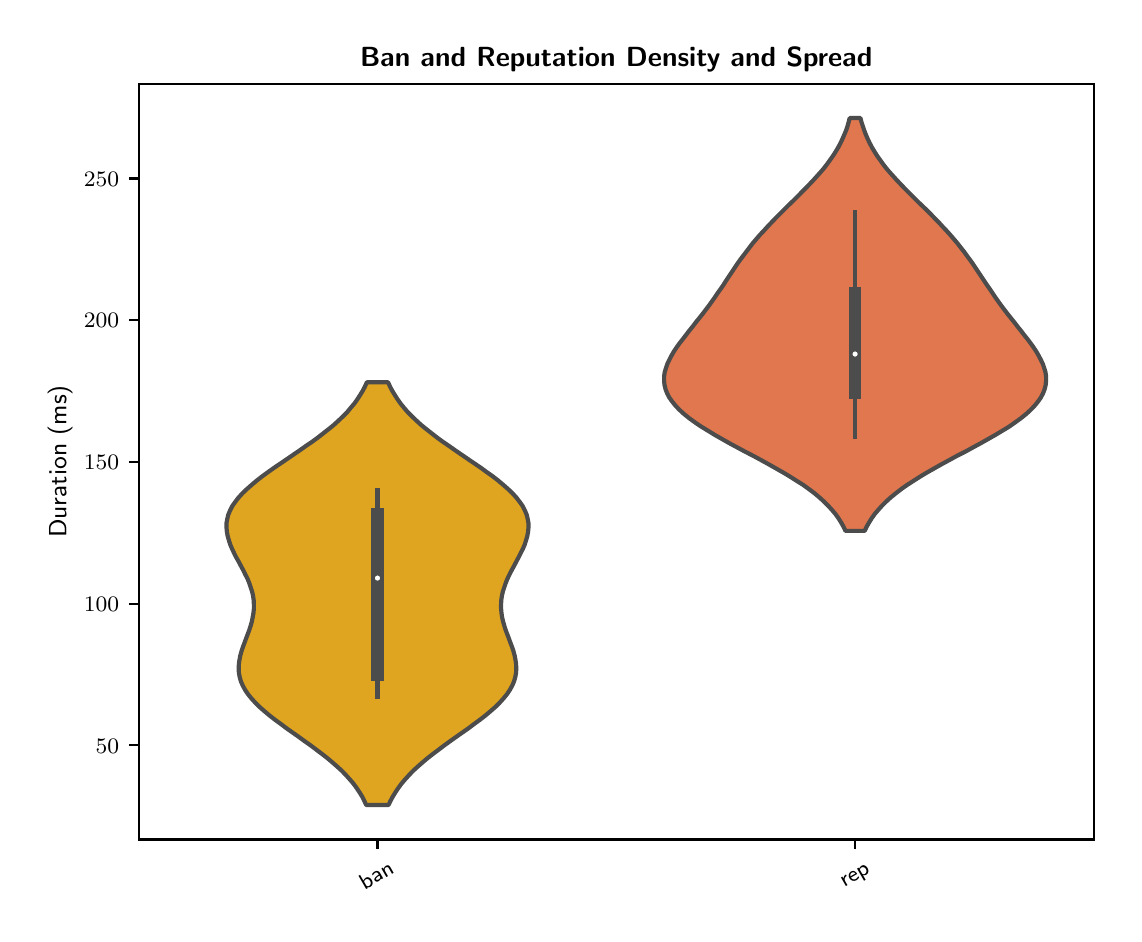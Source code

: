\begingroup%
\makeatletter%
\begin{pgfpicture}%
\pgfpathrectangle{\pgfpointorigin}{\pgfqpoint{5.431in}{4.431in}}%
\pgfusepath{use as bounding box, clip}%
\begin{pgfscope}%
\pgfsetbuttcap%
\pgfsetmiterjoin%
\definecolor{currentfill}{rgb}{1.0,1.0,1.0}%
\pgfsetfillcolor{currentfill}%
\pgfsetlinewidth{0.0pt}%
\definecolor{currentstroke}{rgb}{1.0,1.0,1.0}%
\pgfsetstrokecolor{currentstroke}%
\pgfsetdash{}{0pt}%
\pgfpathmoveto{\pgfqpoint{0.0in}{0.0in}}%
\pgfpathlineto{\pgfqpoint{5.431in}{0.0in}}%
\pgfpathlineto{\pgfqpoint{5.431in}{4.431in}}%
\pgfpathlineto{\pgfqpoint{0.0in}{4.431in}}%
\pgfpathlineto{\pgfqpoint{0.0in}{0.0in}}%
\pgfpathclose%
\pgfusepath{fill}%
\end{pgfscope}%
\begin{pgfscope}%
\pgfsetbuttcap%
\pgfsetmiterjoin%
\definecolor{currentfill}{rgb}{1.0,1.0,1.0}%
\pgfsetfillcolor{currentfill}%
\pgfsetlinewidth{0.0pt}%
\definecolor{currentstroke}{rgb}{0.0,0.0,0.0}%
\pgfsetstrokecolor{currentstroke}%
\pgfsetstrokeopacity{0.0}%
\pgfsetdash{}{0pt}%
\pgfpathmoveto{\pgfqpoint{0.555in}{0.372in}}%
\pgfpathlineto{\pgfqpoint{5.331in}{0.372in}}%
\pgfpathlineto{\pgfqpoint{5.331in}{4.151in}}%
\pgfpathlineto{\pgfqpoint{0.555in}{4.151in}}%
\pgfpathlineto{\pgfqpoint{0.555in}{0.372in}}%
\pgfpathclose%
\pgfusepath{fill}%
\end{pgfscope}%
\begin{pgfscope}%
\pgfpathrectangle{\pgfqpoint{0.555in}{0.372in}}{\pgfqpoint{4.776in}{3.779in}}%
\pgfusepath{clip}%
\pgfsetbuttcap%
\pgfsetroundjoin%
\definecolor{currentfill}{rgb}{0.875,0.643,0.125}%
\pgfsetfillcolor{currentfill}%
\pgfsetlinewidth{1.506pt}%
\definecolor{currentstroke}{rgb}{0.298,0.298,0.298}%
\pgfsetstrokecolor{currentstroke}%
\pgfsetdash{}{0pt}%
\pgfsys@defobject{currentmarker}{\pgfqpoint{0.994in}{0.544in}}{\pgfqpoint{2.504in}{2.658in}}{%
\pgfpathmoveto{\pgfqpoint{1.804in}{0.544in}}%
\pgfpathlineto{\pgfqpoint{1.693in}{0.544in}}%
\pgfpathlineto{\pgfqpoint{1.683in}{0.565in}}%
\pgfpathlineto{\pgfqpoint{1.672in}{0.587in}}%
\pgfpathlineto{\pgfqpoint{1.659in}{0.608in}}%
\pgfpathlineto{\pgfqpoint{1.645in}{0.629in}}%
\pgfpathlineto{\pgfqpoint{1.629in}{0.651in}}%
\pgfpathlineto{\pgfqpoint{1.611in}{0.672in}}%
\pgfpathlineto{\pgfqpoint{1.592in}{0.693in}}%
\pgfpathlineto{\pgfqpoint{1.571in}{0.715in}}%
\pgfpathlineto{\pgfqpoint{1.548in}{0.736in}}%
\pgfpathlineto{\pgfqpoint{1.524in}{0.757in}}%
\pgfpathlineto{\pgfqpoint{1.498in}{0.779in}}%
\pgfpathlineto{\pgfqpoint{1.471in}{0.8in}}%
\pgfpathlineto{\pgfqpoint{1.443in}{0.821in}}%
\pgfpathlineto{\pgfqpoint{1.414in}{0.843in}}%
\pgfpathlineto{\pgfqpoint{1.384in}{0.864in}}%
\pgfpathlineto{\pgfqpoint{1.354in}{0.886in}}%
\pgfpathlineto{\pgfqpoint{1.324in}{0.907in}}%
\pgfpathlineto{\pgfqpoint{1.294in}{0.928in}}%
\pgfpathlineto{\pgfqpoint{1.265in}{0.95in}}%
\pgfpathlineto{\pgfqpoint{1.236in}{0.971in}}%
\pgfpathlineto{\pgfqpoint{1.209in}{0.992in}}%
\pgfpathlineto{\pgfqpoint{1.183in}{1.014in}}%
\pgfpathlineto{\pgfqpoint{1.159in}{1.035in}}%
\pgfpathlineto{\pgfqpoint{1.138in}{1.056in}}%
\pgfpathlineto{\pgfqpoint{1.118in}{1.078in}}%
\pgfpathlineto{\pgfqpoint{1.101in}{1.099in}}%
\pgfpathlineto{\pgfqpoint{1.087in}{1.12in}}%
\pgfpathlineto{\pgfqpoint{1.075in}{1.142in}}%
\pgfpathlineto{\pgfqpoint{1.066in}{1.163in}}%
\pgfpathlineto{\pgfqpoint{1.06in}{1.184in}}%
\pgfpathlineto{\pgfqpoint{1.056in}{1.206in}}%
\pgfpathlineto{\pgfqpoint{1.055in}{1.227in}}%
\pgfpathlineto{\pgfqpoint{1.056in}{1.249in}}%
\pgfpathlineto{\pgfqpoint{1.059in}{1.27in}}%
\pgfpathlineto{\pgfqpoint{1.063in}{1.291in}}%
\pgfpathlineto{\pgfqpoint{1.069in}{1.313in}}%
\pgfpathlineto{\pgfqpoint{1.076in}{1.334in}}%
\pgfpathlineto{\pgfqpoint{1.084in}{1.355in}}%
\pgfpathlineto{\pgfqpoint{1.092in}{1.377in}}%
\pgfpathlineto{\pgfqpoint{1.1in}{1.398in}}%
\pgfpathlineto{\pgfqpoint{1.108in}{1.419in}}%
\pgfpathlineto{\pgfqpoint{1.115in}{1.441in}}%
\pgfpathlineto{\pgfqpoint{1.121in}{1.462in}}%
\pgfpathlineto{\pgfqpoint{1.125in}{1.483in}}%
\pgfpathlineto{\pgfqpoint{1.129in}{1.505in}}%
\pgfpathlineto{\pgfqpoint{1.131in}{1.526in}}%
\pgfpathlineto{\pgfqpoint{1.131in}{1.547in}}%
\pgfpathlineto{\pgfqpoint{1.13in}{1.569in}}%
\pgfpathlineto{\pgfqpoint{1.127in}{1.59in}}%
\pgfpathlineto{\pgfqpoint{1.122in}{1.612in}}%
\pgfpathlineto{\pgfqpoint{1.115in}{1.633in}}%
\pgfpathlineto{\pgfqpoint{1.108in}{1.654in}}%
\pgfpathlineto{\pgfqpoint{1.099in}{1.676in}}%
\pgfpathlineto{\pgfqpoint{1.088in}{1.697in}}%
\pgfpathlineto{\pgfqpoint{1.078in}{1.718in}}%
\pgfpathlineto{\pgfqpoint{1.066in}{1.74in}}%
\pgfpathlineto{\pgfqpoint{1.055in}{1.761in}}%
\pgfpathlineto{\pgfqpoint{1.043in}{1.782in}}%
\pgfpathlineto{\pgfqpoint{1.032in}{1.804in}}%
\pgfpathlineto{\pgfqpoint{1.022in}{1.825in}}%
\pgfpathlineto{\pgfqpoint{1.013in}{1.846in}}%
\pgfpathlineto{\pgfqpoint{1.006in}{1.868in}}%
\pgfpathlineto{\pgfqpoint{1.0in}{1.889in}}%
\pgfpathlineto{\pgfqpoint{0.996in}{1.91in}}%
\pgfpathlineto{\pgfqpoint{0.994in}{1.932in}}%
\pgfpathlineto{\pgfqpoint{0.994in}{1.953in}}%
\pgfpathlineto{\pgfqpoint{0.998in}{1.975in}}%
\pgfpathlineto{\pgfqpoint{1.003in}{1.996in}}%
\pgfpathlineto{\pgfqpoint{1.012in}{2.017in}}%
\pgfpathlineto{\pgfqpoint{1.023in}{2.039in}}%
\pgfpathlineto{\pgfqpoint{1.038in}{2.06in}}%
\pgfpathlineto{\pgfqpoint{1.054in}{2.081in}}%
\pgfpathlineto{\pgfqpoint{1.074in}{2.103in}}%
\pgfpathlineto{\pgfqpoint{1.096in}{2.124in}}%
\pgfpathlineto{\pgfqpoint{1.12in}{2.145in}}%
\pgfpathlineto{\pgfqpoint{1.146in}{2.167in}}%
\pgfpathlineto{\pgfqpoint{1.173in}{2.188in}}%
\pgfpathlineto{\pgfqpoint{1.202in}{2.209in}}%
\pgfpathlineto{\pgfqpoint{1.233in}{2.231in}}%
\pgfpathlineto{\pgfqpoint{1.264in}{2.252in}}%
\pgfpathlineto{\pgfqpoint{1.295in}{2.273in}}%
\pgfpathlineto{\pgfqpoint{1.327in}{2.295in}}%
\pgfpathlineto{\pgfqpoint{1.358in}{2.316in}}%
\pgfpathlineto{\pgfqpoint{1.389in}{2.338in}}%
\pgfpathlineto{\pgfqpoint{1.42in}{2.359in}}%
\pgfpathlineto{\pgfqpoint{1.449in}{2.38in}}%
\pgfpathlineto{\pgfqpoint{1.477in}{2.402in}}%
\pgfpathlineto{\pgfqpoint{1.504in}{2.423in}}%
\pgfpathlineto{\pgfqpoint{1.53in}{2.444in}}%
\pgfpathlineto{\pgfqpoint{1.554in}{2.466in}}%
\pgfpathlineto{\pgfqpoint{1.576in}{2.487in}}%
\pgfpathlineto{\pgfqpoint{1.597in}{2.508in}}%
\pgfpathlineto{\pgfqpoint{1.615in}{2.53in}}%
\pgfpathlineto{\pgfqpoint{1.633in}{2.551in}}%
\pgfpathlineto{\pgfqpoint{1.648in}{2.572in}}%
\pgfpathlineto{\pgfqpoint{1.662in}{2.594in}}%
\pgfpathlineto{\pgfqpoint{1.675in}{2.615in}}%
\pgfpathlineto{\pgfqpoint{1.686in}{2.636in}}%
\pgfpathlineto{\pgfqpoint{1.696in}{2.658in}}%
\pgfpathlineto{\pgfqpoint{1.802in}{2.658in}}%
\pgfpathlineto{\pgfqpoint{1.802in}{2.658in}}%
\pgfpathlineto{\pgfqpoint{1.812in}{2.636in}}%
\pgfpathlineto{\pgfqpoint{1.823in}{2.615in}}%
\pgfpathlineto{\pgfqpoint{1.836in}{2.594in}}%
\pgfpathlineto{\pgfqpoint{1.85in}{2.572in}}%
\pgfpathlineto{\pgfqpoint{1.865in}{2.551in}}%
\pgfpathlineto{\pgfqpoint{1.882in}{2.53in}}%
\pgfpathlineto{\pgfqpoint{1.901in}{2.508in}}%
\pgfpathlineto{\pgfqpoint{1.922in}{2.487in}}%
\pgfpathlineto{\pgfqpoint{1.944in}{2.466in}}%
\pgfpathlineto{\pgfqpoint{1.968in}{2.444in}}%
\pgfpathlineto{\pgfqpoint{1.994in}{2.423in}}%
\pgfpathlineto{\pgfqpoint{2.021in}{2.402in}}%
\pgfpathlineto{\pgfqpoint{2.049in}{2.38in}}%
\pgfpathlineto{\pgfqpoint{2.078in}{2.359in}}%
\pgfpathlineto{\pgfqpoint{2.109in}{2.338in}}%
\pgfpathlineto{\pgfqpoint{2.14in}{2.316in}}%
\pgfpathlineto{\pgfqpoint{2.171in}{2.295in}}%
\pgfpathlineto{\pgfqpoint{2.203in}{2.273in}}%
\pgfpathlineto{\pgfqpoint{2.234in}{2.252in}}%
\pgfpathlineto{\pgfqpoint{2.265in}{2.231in}}%
\pgfpathlineto{\pgfqpoint{2.295in}{2.209in}}%
\pgfpathlineto{\pgfqpoint{2.325in}{2.188in}}%
\pgfpathlineto{\pgfqpoint{2.352in}{2.167in}}%
\pgfpathlineto{\pgfqpoint{2.378in}{2.145in}}%
\pgfpathlineto{\pgfqpoint{2.402in}{2.124in}}%
\pgfpathlineto{\pgfqpoint{2.424in}{2.103in}}%
\pgfpathlineto{\pgfqpoint{2.444in}{2.081in}}%
\pgfpathlineto{\pgfqpoint{2.46in}{2.06in}}%
\pgfpathlineto{\pgfqpoint{2.475in}{2.039in}}%
\pgfpathlineto{\pgfqpoint{2.486in}{2.017in}}%
\pgfpathlineto{\pgfqpoint{2.495in}{1.996in}}%
\pgfpathlineto{\pgfqpoint{2.5in}{1.975in}}%
\pgfpathlineto{\pgfqpoint{2.504in}{1.953in}}%
\pgfpathlineto{\pgfqpoint{2.504in}{1.932in}}%
\pgfpathlineto{\pgfqpoint{2.502in}{1.91in}}%
\pgfpathlineto{\pgfqpoint{2.498in}{1.889in}}%
\pgfpathlineto{\pgfqpoint{2.492in}{1.868in}}%
\pgfpathlineto{\pgfqpoint{2.485in}{1.846in}}%
\pgfpathlineto{\pgfqpoint{2.476in}{1.825in}}%
\pgfpathlineto{\pgfqpoint{2.465in}{1.804in}}%
\pgfpathlineto{\pgfqpoint{2.454in}{1.782in}}%
\pgfpathlineto{\pgfqpoint{2.443in}{1.761in}}%
\pgfpathlineto{\pgfqpoint{2.432in}{1.74in}}%
\pgfpathlineto{\pgfqpoint{2.42in}{1.718in}}%
\pgfpathlineto{\pgfqpoint{2.409in}{1.697in}}%
\pgfpathlineto{\pgfqpoint{2.399in}{1.676in}}%
\pgfpathlineto{\pgfqpoint{2.39in}{1.654in}}%
\pgfpathlineto{\pgfqpoint{2.383in}{1.633in}}%
\pgfpathlineto{\pgfqpoint{2.376in}{1.612in}}%
\pgfpathlineto{\pgfqpoint{2.371in}{1.59in}}%
\pgfpathlineto{\pgfqpoint{2.368in}{1.569in}}%
\pgfpathlineto{\pgfqpoint{2.367in}{1.547in}}%
\pgfpathlineto{\pgfqpoint{2.367in}{1.526in}}%
\pgfpathlineto{\pgfqpoint{2.369in}{1.505in}}%
\pgfpathlineto{\pgfqpoint{2.372in}{1.483in}}%
\pgfpathlineto{\pgfqpoint{2.377in}{1.462in}}%
\pgfpathlineto{\pgfqpoint{2.383in}{1.441in}}%
\pgfpathlineto{\pgfqpoint{2.39in}{1.419in}}%
\pgfpathlineto{\pgfqpoint{2.398in}{1.398in}}%
\pgfpathlineto{\pgfqpoint{2.406in}{1.377in}}%
\pgfpathlineto{\pgfqpoint{2.414in}{1.355in}}%
\pgfpathlineto{\pgfqpoint{2.422in}{1.334in}}%
\pgfpathlineto{\pgfqpoint{2.429in}{1.313in}}%
\pgfpathlineto{\pgfqpoint{2.435in}{1.291in}}%
\pgfpathlineto{\pgfqpoint{2.439in}{1.27in}}%
\pgfpathlineto{\pgfqpoint{2.442in}{1.249in}}%
\pgfpathlineto{\pgfqpoint{2.443in}{1.227in}}%
\pgfpathlineto{\pgfqpoint{2.442in}{1.206in}}%
\pgfpathlineto{\pgfqpoint{2.438in}{1.184in}}%
\pgfpathlineto{\pgfqpoint{2.432in}{1.163in}}%
\pgfpathlineto{\pgfqpoint{2.423in}{1.142in}}%
\pgfpathlineto{\pgfqpoint{2.411in}{1.12in}}%
\pgfpathlineto{\pgfqpoint{2.397in}{1.099in}}%
\pgfpathlineto{\pgfqpoint{2.38in}{1.078in}}%
\pgfpathlineto{\pgfqpoint{2.36in}{1.056in}}%
\pgfpathlineto{\pgfqpoint{2.339in}{1.035in}}%
\pgfpathlineto{\pgfqpoint{2.315in}{1.014in}}%
\pgfpathlineto{\pgfqpoint{2.289in}{0.992in}}%
\pgfpathlineto{\pgfqpoint{2.262in}{0.971in}}%
\pgfpathlineto{\pgfqpoint{2.233in}{0.95in}}%
\pgfpathlineto{\pgfqpoint{2.204in}{0.928in}}%
\pgfpathlineto{\pgfqpoint{2.174in}{0.907in}}%
\pgfpathlineto{\pgfqpoint{2.144in}{0.886in}}%
\pgfpathlineto{\pgfqpoint{2.113in}{0.864in}}%
\pgfpathlineto{\pgfqpoint{2.084in}{0.843in}}%
\pgfpathlineto{\pgfqpoint{2.055in}{0.821in}}%
\pgfpathlineto{\pgfqpoint{2.027in}{0.8in}}%
\pgfpathlineto{\pgfqpoint{2.0in}{0.779in}}%
\pgfpathlineto{\pgfqpoint{1.974in}{0.757in}}%
\pgfpathlineto{\pgfqpoint{1.95in}{0.736in}}%
\pgfpathlineto{\pgfqpoint{1.927in}{0.715in}}%
\pgfpathlineto{\pgfqpoint{1.906in}{0.693in}}%
\pgfpathlineto{\pgfqpoint{1.887in}{0.672in}}%
\pgfpathlineto{\pgfqpoint{1.869in}{0.651in}}%
\pgfpathlineto{\pgfqpoint{1.853in}{0.629in}}%
\pgfpathlineto{\pgfqpoint{1.839in}{0.608in}}%
\pgfpathlineto{\pgfqpoint{1.826in}{0.587in}}%
\pgfpathlineto{\pgfqpoint{1.814in}{0.565in}}%
\pgfpathlineto{\pgfqpoint{1.804in}{0.544in}}%
\pgfpathlineto{\pgfqpoint{1.804in}{0.544in}}%
\pgfpathclose%
\pgfusepath{stroke,fill}%
}%
\begin{pgfscope}%
\pgfsys@transformshift{0.0in}{0.0in}%
\pgfsys@useobject{currentmarker}{}%
\end{pgfscope}%
\end{pgfscope}%
\begin{pgfscope}%
\pgfpathrectangle{\pgfqpoint{0.555in}{0.372in}}{\pgfqpoint{4.776in}{3.779in}}%
\pgfusepath{clip}%
\pgfsetbuttcap%
\pgfsetroundjoin%
\definecolor{currentfill}{rgb}{0.877,0.466,0.307}%
\pgfsetfillcolor{currentfill}%
\pgfsetlinewidth{1.506pt}%
\definecolor{currentstroke}{rgb}{0.298,0.298,0.298}%
\pgfsetstrokecolor{currentstroke}%
\pgfsetdash{}{0pt}%
\pgfsys@defobject{currentmarker}{\pgfqpoint{3.182in}{1.915in}}{\pgfqpoint{5.092in}{3.979in}}{%
\pgfpathmoveto{\pgfqpoint{4.185in}{1.915in}}%
\pgfpathlineto{\pgfqpoint{4.089in}{1.915in}}%
\pgfpathlineto{\pgfqpoint{4.079in}{1.936in}}%
\pgfpathlineto{\pgfqpoint{4.067in}{1.957in}}%
\pgfpathlineto{\pgfqpoint{4.054in}{1.978in}}%
\pgfpathlineto{\pgfqpoint{4.039in}{1.999in}}%
\pgfpathlineto{\pgfqpoint{4.022in}{2.019in}}%
\pgfpathlineto{\pgfqpoint{4.003in}{2.04in}}%
\pgfpathlineto{\pgfqpoint{3.982in}{2.061in}}%
\pgfpathlineto{\pgfqpoint{3.959in}{2.082in}}%
\pgfpathlineto{\pgfqpoint{3.934in}{2.103in}}%
\pgfpathlineto{\pgfqpoint{3.906in}{2.124in}}%
\pgfpathlineto{\pgfqpoint{3.877in}{2.145in}}%
\pgfpathlineto{\pgfqpoint{3.845in}{2.165in}}%
\pgfpathlineto{\pgfqpoint{3.812in}{2.186in}}%
\pgfpathlineto{\pgfqpoint{3.777in}{2.207in}}%
\pgfpathlineto{\pgfqpoint{3.74in}{2.228in}}%
\pgfpathlineto{\pgfqpoint{3.703in}{2.249in}}%
\pgfpathlineto{\pgfqpoint{3.665in}{2.27in}}%
\pgfpathlineto{\pgfqpoint{3.626in}{2.291in}}%
\pgfpathlineto{\pgfqpoint{3.587in}{2.311in}}%
\pgfpathlineto{\pgfqpoint{3.548in}{2.332in}}%
\pgfpathlineto{\pgfqpoint{3.509in}{2.353in}}%
\pgfpathlineto{\pgfqpoint{3.472in}{2.374in}}%
\pgfpathlineto{\pgfqpoint{3.435in}{2.395in}}%
\pgfpathlineto{\pgfqpoint{3.401in}{2.416in}}%
\pgfpathlineto{\pgfqpoint{3.368in}{2.436in}}%
\pgfpathlineto{\pgfqpoint{3.337in}{2.457in}}%
\pgfpathlineto{\pgfqpoint{3.308in}{2.478in}}%
\pgfpathlineto{\pgfqpoint{3.282in}{2.499in}}%
\pgfpathlineto{\pgfqpoint{3.259in}{2.52in}}%
\pgfpathlineto{\pgfqpoint{3.239in}{2.541in}}%
\pgfpathlineto{\pgfqpoint{3.222in}{2.562in}}%
\pgfpathlineto{\pgfqpoint{3.208in}{2.582in}}%
\pgfpathlineto{\pgfqpoint{3.197in}{2.603in}}%
\pgfpathlineto{\pgfqpoint{3.189in}{2.624in}}%
\pgfpathlineto{\pgfqpoint{3.184in}{2.645in}}%
\pgfpathlineto{\pgfqpoint{3.182in}{2.666in}}%
\pgfpathlineto{\pgfqpoint{3.182in}{2.687in}}%
\pgfpathlineto{\pgfqpoint{3.185in}{2.708in}}%
\pgfpathlineto{\pgfqpoint{3.191in}{2.728in}}%
\pgfpathlineto{\pgfqpoint{3.198in}{2.749in}}%
\pgfpathlineto{\pgfqpoint{3.208in}{2.77in}}%
\pgfpathlineto{\pgfqpoint{3.219in}{2.791in}}%
\pgfpathlineto{\pgfqpoint{3.231in}{2.812in}}%
\pgfpathlineto{\pgfqpoint{3.245in}{2.833in}}%
\pgfpathlineto{\pgfqpoint{3.26in}{2.854in}}%
\pgfpathlineto{\pgfqpoint{3.276in}{2.874in}}%
\pgfpathlineto{\pgfqpoint{3.292in}{2.895in}}%
\pgfpathlineto{\pgfqpoint{3.308in}{2.916in}}%
\pgfpathlineto{\pgfqpoint{3.325in}{2.937in}}%
\pgfpathlineto{\pgfqpoint{3.341in}{2.958in}}%
\pgfpathlineto{\pgfqpoint{3.358in}{2.979in}}%
\pgfpathlineto{\pgfqpoint{3.374in}{2.999in}}%
\pgfpathlineto{\pgfqpoint{3.39in}{3.02in}}%
\pgfpathlineto{\pgfqpoint{3.406in}{3.041in}}%
\pgfpathlineto{\pgfqpoint{3.421in}{3.062in}}%
\pgfpathlineto{\pgfqpoint{3.436in}{3.083in}}%
\pgfpathlineto{\pgfqpoint{3.45in}{3.104in}}%
\pgfpathlineto{\pgfqpoint{3.465in}{3.125in}}%
\pgfpathlineto{\pgfqpoint{3.479in}{3.145in}}%
\pgfpathlineto{\pgfqpoint{3.492in}{3.166in}}%
\pgfpathlineto{\pgfqpoint{3.506in}{3.187in}}%
\pgfpathlineto{\pgfqpoint{3.52in}{3.208in}}%
\pgfpathlineto{\pgfqpoint{3.534in}{3.229in}}%
\pgfpathlineto{\pgfqpoint{3.548in}{3.25in}}%
\pgfpathlineto{\pgfqpoint{3.563in}{3.271in}}%
\pgfpathlineto{\pgfqpoint{3.578in}{3.291in}}%
\pgfpathlineto{\pgfqpoint{3.594in}{3.312in}}%
\pgfpathlineto{\pgfqpoint{3.61in}{3.333in}}%
\pgfpathlineto{\pgfqpoint{3.626in}{3.354in}}%
\pgfpathlineto{\pgfqpoint{3.644in}{3.375in}}%
\pgfpathlineto{\pgfqpoint{3.662in}{3.396in}}%
\pgfpathlineto{\pgfqpoint{3.681in}{3.416in}}%
\pgfpathlineto{\pgfqpoint{3.7in}{3.437in}}%
\pgfpathlineto{\pgfqpoint{3.72in}{3.458in}}%
\pgfpathlineto{\pgfqpoint{3.74in}{3.479in}}%
\pgfpathlineto{\pgfqpoint{3.761in}{3.5in}}%
\pgfpathlineto{\pgfqpoint{3.782in}{3.521in}}%
\pgfpathlineto{\pgfqpoint{3.803in}{3.542in}}%
\pgfpathlineto{\pgfqpoint{3.824in}{3.562in}}%
\pgfpathlineto{\pgfqpoint{3.845in}{3.583in}}%
\pgfpathlineto{\pgfqpoint{3.866in}{3.604in}}%
\pgfpathlineto{\pgfqpoint{3.887in}{3.625in}}%
\pgfpathlineto{\pgfqpoint{3.907in}{3.646in}}%
\pgfpathlineto{\pgfqpoint{3.927in}{3.667in}}%
\pgfpathlineto{\pgfqpoint{3.946in}{3.688in}}%
\pgfpathlineto{\pgfqpoint{3.964in}{3.708in}}%
\pgfpathlineto{\pgfqpoint{3.982in}{3.729in}}%
\pgfpathlineto{\pgfqpoint{3.998in}{3.75in}}%
\pgfpathlineto{\pgfqpoint{4.013in}{3.771in}}%
\pgfpathlineto{\pgfqpoint{4.028in}{3.792in}}%
\pgfpathlineto{\pgfqpoint{4.041in}{3.813in}}%
\pgfpathlineto{\pgfqpoint{4.053in}{3.833in}}%
\pgfpathlineto{\pgfqpoint{4.064in}{3.854in}}%
\pgfpathlineto{\pgfqpoint{4.074in}{3.875in}}%
\pgfpathlineto{\pgfqpoint{4.083in}{3.896in}}%
\pgfpathlineto{\pgfqpoint{4.092in}{3.917in}}%
\pgfpathlineto{\pgfqpoint{4.099in}{3.938in}}%
\pgfpathlineto{\pgfqpoint{4.105in}{3.959in}}%
\pgfpathlineto{\pgfqpoint{4.11in}{3.979in}}%
\pgfpathlineto{\pgfqpoint{4.164in}{3.979in}}%
\pgfpathlineto{\pgfqpoint{4.164in}{3.979in}}%
\pgfpathlineto{\pgfqpoint{4.169in}{3.959in}}%
\pgfpathlineto{\pgfqpoint{4.176in}{3.938in}}%
\pgfpathlineto{\pgfqpoint{4.183in}{3.917in}}%
\pgfpathlineto{\pgfqpoint{4.191in}{3.896in}}%
\pgfpathlineto{\pgfqpoint{4.2in}{3.875in}}%
\pgfpathlineto{\pgfqpoint{4.21in}{3.854in}}%
\pgfpathlineto{\pgfqpoint{4.221in}{3.833in}}%
\pgfpathlineto{\pgfqpoint{4.233in}{3.813in}}%
\pgfpathlineto{\pgfqpoint{4.246in}{3.792in}}%
\pgfpathlineto{\pgfqpoint{4.261in}{3.771in}}%
\pgfpathlineto{\pgfqpoint{4.276in}{3.75in}}%
\pgfpathlineto{\pgfqpoint{4.292in}{3.729in}}%
\pgfpathlineto{\pgfqpoint{4.31in}{3.708in}}%
\pgfpathlineto{\pgfqpoint{4.328in}{3.688in}}%
\pgfpathlineto{\pgfqpoint{4.347in}{3.667in}}%
\pgfpathlineto{\pgfqpoint{4.367in}{3.646in}}%
\pgfpathlineto{\pgfqpoint{4.387in}{3.625in}}%
\pgfpathlineto{\pgfqpoint{4.408in}{3.604in}}%
\pgfpathlineto{\pgfqpoint{4.429in}{3.583in}}%
\pgfpathlineto{\pgfqpoint{4.45in}{3.562in}}%
\pgfpathlineto{\pgfqpoint{4.471in}{3.542in}}%
\pgfpathlineto{\pgfqpoint{4.493in}{3.521in}}%
\pgfpathlineto{\pgfqpoint{4.514in}{3.5in}}%
\pgfpathlineto{\pgfqpoint{4.534in}{3.479in}}%
\pgfpathlineto{\pgfqpoint{4.555in}{3.458in}}%
\pgfpathlineto{\pgfqpoint{4.574in}{3.437in}}%
\pgfpathlineto{\pgfqpoint{4.594in}{3.416in}}%
\pgfpathlineto{\pgfqpoint{4.612in}{3.396in}}%
\pgfpathlineto{\pgfqpoint{4.63in}{3.375in}}%
\pgfpathlineto{\pgfqpoint{4.648in}{3.354in}}%
\pgfpathlineto{\pgfqpoint{4.664in}{3.333in}}%
\pgfpathlineto{\pgfqpoint{4.681in}{3.312in}}%
\pgfpathlineto{\pgfqpoint{4.696in}{3.291in}}%
\pgfpathlineto{\pgfqpoint{4.711in}{3.271in}}%
\pgfpathlineto{\pgfqpoint{4.726in}{3.25in}}%
\pgfpathlineto{\pgfqpoint{4.74in}{3.229in}}%
\pgfpathlineto{\pgfqpoint{4.754in}{3.208in}}%
\pgfpathlineto{\pgfqpoint{4.768in}{3.187in}}%
\pgfpathlineto{\pgfqpoint{4.782in}{3.166in}}%
\pgfpathlineto{\pgfqpoint{4.796in}{3.145in}}%
\pgfpathlineto{\pgfqpoint{4.81in}{3.125in}}%
\pgfpathlineto{\pgfqpoint{4.824in}{3.104in}}%
\pgfpathlineto{\pgfqpoint{4.838in}{3.083in}}%
\pgfpathlineto{\pgfqpoint{4.853in}{3.062in}}%
\pgfpathlineto{\pgfqpoint{4.868in}{3.041in}}%
\pgfpathlineto{\pgfqpoint{4.884in}{3.02in}}%
\pgfpathlineto{\pgfqpoint{4.9in}{2.999in}}%
\pgfpathlineto{\pgfqpoint{4.916in}{2.979in}}%
\pgfpathlineto{\pgfqpoint{4.933in}{2.958in}}%
\pgfpathlineto{\pgfqpoint{4.949in}{2.937in}}%
\pgfpathlineto{\pgfqpoint{4.966in}{2.916in}}%
\pgfpathlineto{\pgfqpoint{4.982in}{2.895in}}%
\pgfpathlineto{\pgfqpoint{4.999in}{2.874in}}%
\pgfpathlineto{\pgfqpoint{5.014in}{2.854in}}%
\pgfpathlineto{\pgfqpoint{5.029in}{2.833in}}%
\pgfpathlineto{\pgfqpoint{5.043in}{2.812in}}%
\pgfpathlineto{\pgfqpoint{5.055in}{2.791in}}%
\pgfpathlineto{\pgfqpoint{5.066in}{2.77in}}%
\pgfpathlineto{\pgfqpoint{5.076in}{2.749in}}%
\pgfpathlineto{\pgfqpoint{5.083in}{2.728in}}%
\pgfpathlineto{\pgfqpoint{5.089in}{2.708in}}%
\pgfpathlineto{\pgfqpoint{5.092in}{2.687in}}%
\pgfpathlineto{\pgfqpoint{5.092in}{2.666in}}%
\pgfpathlineto{\pgfqpoint{5.09in}{2.645in}}%
\pgfpathlineto{\pgfqpoint{5.085in}{2.624in}}%
\pgfpathlineto{\pgfqpoint{5.077in}{2.603in}}%
\pgfpathlineto{\pgfqpoint{5.066in}{2.582in}}%
\pgfpathlineto{\pgfqpoint{5.052in}{2.562in}}%
\pgfpathlineto{\pgfqpoint{5.035in}{2.541in}}%
\pgfpathlineto{\pgfqpoint{5.015in}{2.52in}}%
\pgfpathlineto{\pgfqpoint{4.992in}{2.499in}}%
\pgfpathlineto{\pgfqpoint{4.966in}{2.478in}}%
\pgfpathlineto{\pgfqpoint{4.937in}{2.457in}}%
\pgfpathlineto{\pgfqpoint{4.907in}{2.436in}}%
\pgfpathlineto{\pgfqpoint{4.874in}{2.416in}}%
\pgfpathlineto{\pgfqpoint{4.839in}{2.395in}}%
\pgfpathlineto{\pgfqpoint{4.802in}{2.374in}}%
\pgfpathlineto{\pgfqpoint{4.765in}{2.353in}}%
\pgfpathlineto{\pgfqpoint{4.726in}{2.332in}}%
\pgfpathlineto{\pgfqpoint{4.688in}{2.311in}}%
\pgfpathlineto{\pgfqpoint{4.648in}{2.291in}}%
\pgfpathlineto{\pgfqpoint{4.61in}{2.27in}}%
\pgfpathlineto{\pgfqpoint{4.571in}{2.249in}}%
\pgfpathlineto{\pgfqpoint{4.534in}{2.228in}}%
\pgfpathlineto{\pgfqpoint{4.497in}{2.207in}}%
\pgfpathlineto{\pgfqpoint{4.462in}{2.186in}}%
\pgfpathlineto{\pgfqpoint{4.429in}{2.165in}}%
\pgfpathlineto{\pgfqpoint{4.398in}{2.145in}}%
\pgfpathlineto{\pgfqpoint{4.368in}{2.124in}}%
\pgfpathlineto{\pgfqpoint{4.341in}{2.103in}}%
\pgfpathlineto{\pgfqpoint{4.315in}{2.082in}}%
\pgfpathlineto{\pgfqpoint{4.292in}{2.061in}}%
\pgfpathlineto{\pgfqpoint{4.271in}{2.04in}}%
\pgfpathlineto{\pgfqpoint{4.252in}{2.019in}}%
\pgfpathlineto{\pgfqpoint{4.235in}{1.999in}}%
\pgfpathlineto{\pgfqpoint{4.22in}{1.978in}}%
\pgfpathlineto{\pgfqpoint{4.207in}{1.957in}}%
\pgfpathlineto{\pgfqpoint{4.195in}{1.936in}}%
\pgfpathlineto{\pgfqpoint{4.185in}{1.915in}}%
\pgfpathlineto{\pgfqpoint{4.185in}{1.915in}}%
\pgfpathclose%
\pgfusepath{stroke,fill}%
}%
\begin{pgfscope}%
\pgfsys@transformshift{0.0in}{0.0in}%
\pgfsys@useobject{currentmarker}{}%
\end{pgfscope}%
\end{pgfscope}%
\begin{pgfscope}%
\pgfsetbuttcap%
\pgfsetroundjoin%
\definecolor{currentfill}{rgb}{0.0,0.0,0.0}%
\pgfsetfillcolor{currentfill}%
\pgfsetlinewidth{0.803pt}%
\definecolor{currentstroke}{rgb}{0.0,0.0,0.0}%
\pgfsetstrokecolor{currentstroke}%
\pgfsetdash{}{0pt}%
\pgfsys@defobject{currentmarker}{\pgfqpoint{0.0in}{-0.049in}}{\pgfqpoint{0.0in}{0.0in}}{%
\pgfpathmoveto{\pgfqpoint{0.0in}{0.0in}}%
\pgfpathlineto{\pgfqpoint{0.0in}{-0.049in}}%
\pgfusepath{stroke,fill}%
}%
\begin{pgfscope}%
\pgfsys@transformshift{1.749in}{0.372in}%
\pgfsys@useobject{currentmarker}{}%
\end{pgfscope}%
\end{pgfscope}%
\begin{pgfscope}%
\definecolor{textcolor}{rgb}{0.0,0.0,0.0}%
\pgfsetstrokecolor{textcolor}%
\pgfsetfillcolor{textcolor}%
\pgftext[x=1.685in, y=0.119in, left, base,rotate=30.0]{\color{textcolor}\sffamily\fontsize{8.0}{9.6}\selectfont ban}%
\end{pgfscope}%
\begin{pgfscope}%
\pgfsetbuttcap%
\pgfsetroundjoin%
\definecolor{currentfill}{rgb}{0.0,0.0,0.0}%
\pgfsetfillcolor{currentfill}%
\pgfsetlinewidth{0.803pt}%
\definecolor{currentstroke}{rgb}{0.0,0.0,0.0}%
\pgfsetstrokecolor{currentstroke}%
\pgfsetdash{}{0pt}%
\pgfsys@defobject{currentmarker}{\pgfqpoint{0.0in}{-0.049in}}{\pgfqpoint{0.0in}{0.0in}}{%
\pgfpathmoveto{\pgfqpoint{0.0in}{0.0in}}%
\pgfpathlineto{\pgfqpoint{0.0in}{-0.049in}}%
\pgfusepath{stroke,fill}%
}%
\begin{pgfscope}%
\pgfsys@transformshift{4.137in}{0.372in}%
\pgfsys@useobject{currentmarker}{}%
\end{pgfscope}%
\end{pgfscope}%
\begin{pgfscope}%
\definecolor{textcolor}{rgb}{0.0,0.0,0.0}%
\pgfsetstrokecolor{textcolor}%
\pgfsetfillcolor{textcolor}%
\pgftext[x=4.084in, y=0.131in, left, base,rotate=30.0]{\color{textcolor}\sffamily\fontsize{8.0}{9.6}\selectfont rep}%
\end{pgfscope}%
\begin{pgfscope}%
\pgfsetbuttcap%
\pgfsetroundjoin%
\definecolor{currentfill}{rgb}{0.0,0.0,0.0}%
\pgfsetfillcolor{currentfill}%
\pgfsetlinewidth{0.803pt}%
\definecolor{currentstroke}{rgb}{0.0,0.0,0.0}%
\pgfsetstrokecolor{currentstroke}%
\pgfsetdash{}{0pt}%
\pgfsys@defobject{currentmarker}{\pgfqpoint{-0.049in}{0.0in}}{\pgfqpoint{-0.0in}{0.0in}}{%
\pgfpathmoveto{\pgfqpoint{-0.0in}{0.0in}}%
\pgfpathlineto{\pgfqpoint{-0.049in}{0.0in}}%
\pgfusepath{stroke,fill}%
}%
\begin{pgfscope}%
\pgfsys@transformshift{0.555in}{0.843in}%
\pgfsys@useobject{currentmarker}{}%
\end{pgfscope}%
\end{pgfscope}%
\begin{pgfscope}%
\definecolor{textcolor}{rgb}{0.0,0.0,0.0}%
\pgfsetstrokecolor{textcolor}%
\pgfsetfillcolor{textcolor}%
\pgftext[x=0.34in, y=0.804in, left, base]{\color{textcolor}\sffamily\fontsize{8.0}{9.6}\selectfont \(\displaystyle {50}\)}%
\end{pgfscope}%
\begin{pgfscope}%
\pgfsetbuttcap%
\pgfsetroundjoin%
\definecolor{currentfill}{rgb}{0.0,0.0,0.0}%
\pgfsetfillcolor{currentfill}%
\pgfsetlinewidth{0.803pt}%
\definecolor{currentstroke}{rgb}{0.0,0.0,0.0}%
\pgfsetstrokecolor{currentstroke}%
\pgfsetdash{}{0pt}%
\pgfsys@defobject{currentmarker}{\pgfqpoint{-0.049in}{0.0in}}{\pgfqpoint{-0.0in}{0.0in}}{%
\pgfpathmoveto{\pgfqpoint{-0.0in}{0.0in}}%
\pgfpathlineto{\pgfqpoint{-0.049in}{0.0in}}%
\pgfusepath{stroke,fill}%
}%
\begin{pgfscope}%
\pgfsys@transformshift{0.555in}{1.551in}%
\pgfsys@useobject{currentmarker}{}%
\end{pgfscope}%
\end{pgfscope}%
\begin{pgfscope}%
\definecolor{textcolor}{rgb}{0.0,0.0,0.0}%
\pgfsetstrokecolor{textcolor}%
\pgfsetfillcolor{textcolor}%
\pgftext[x=0.281in, y=1.513in, left, base]{\color{textcolor}\sffamily\fontsize{8.0}{9.6}\selectfont \(\displaystyle {100}\)}%
\end{pgfscope}%
\begin{pgfscope}%
\pgfsetbuttcap%
\pgfsetroundjoin%
\definecolor{currentfill}{rgb}{0.0,0.0,0.0}%
\pgfsetfillcolor{currentfill}%
\pgfsetlinewidth{0.803pt}%
\definecolor{currentstroke}{rgb}{0.0,0.0,0.0}%
\pgfsetstrokecolor{currentstroke}%
\pgfsetdash{}{0pt}%
\pgfsys@defobject{currentmarker}{\pgfqpoint{-0.049in}{0.0in}}{\pgfqpoint{-0.0in}{0.0in}}{%
\pgfpathmoveto{\pgfqpoint{-0.0in}{0.0in}}%
\pgfpathlineto{\pgfqpoint{-0.049in}{0.0in}}%
\pgfusepath{stroke,fill}%
}%
\begin{pgfscope}%
\pgfsys@transformshift{0.555in}{2.26in}%
\pgfsys@useobject{currentmarker}{}%
\end{pgfscope}%
\end{pgfscope}%
\begin{pgfscope}%
\definecolor{textcolor}{rgb}{0.0,0.0,0.0}%
\pgfsetstrokecolor{textcolor}%
\pgfsetfillcolor{textcolor}%
\pgftext[x=0.281in, y=2.221in, left, base]{\color{textcolor}\sffamily\fontsize{8.0}{9.6}\selectfont \(\displaystyle {150}\)}%
\end{pgfscope}%
\begin{pgfscope}%
\pgfsetbuttcap%
\pgfsetroundjoin%
\definecolor{currentfill}{rgb}{0.0,0.0,0.0}%
\pgfsetfillcolor{currentfill}%
\pgfsetlinewidth{0.803pt}%
\definecolor{currentstroke}{rgb}{0.0,0.0,0.0}%
\pgfsetstrokecolor{currentstroke}%
\pgfsetdash{}{0pt}%
\pgfsys@defobject{currentmarker}{\pgfqpoint{-0.049in}{0.0in}}{\pgfqpoint{-0.0in}{0.0in}}{%
\pgfpathmoveto{\pgfqpoint{-0.0in}{0.0in}}%
\pgfpathlineto{\pgfqpoint{-0.049in}{0.0in}}%
\pgfusepath{stroke,fill}%
}%
\begin{pgfscope}%
\pgfsys@transformshift{0.555in}{2.969in}%
\pgfsys@useobject{currentmarker}{}%
\end{pgfscope}%
\end{pgfscope}%
\begin{pgfscope}%
\definecolor{textcolor}{rgb}{0.0,0.0,0.0}%
\pgfsetstrokecolor{textcolor}%
\pgfsetfillcolor{textcolor}%
\pgftext[x=0.281in, y=2.93in, left, base]{\color{textcolor}\sffamily\fontsize{8.0}{9.6}\selectfont \(\displaystyle {200}\)}%
\end{pgfscope}%
\begin{pgfscope}%
\pgfsetbuttcap%
\pgfsetroundjoin%
\definecolor{currentfill}{rgb}{0.0,0.0,0.0}%
\pgfsetfillcolor{currentfill}%
\pgfsetlinewidth{0.803pt}%
\definecolor{currentstroke}{rgb}{0.0,0.0,0.0}%
\pgfsetstrokecolor{currentstroke}%
\pgfsetdash{}{0pt}%
\pgfsys@defobject{currentmarker}{\pgfqpoint{-0.049in}{0.0in}}{\pgfqpoint{-0.0in}{0.0in}}{%
\pgfpathmoveto{\pgfqpoint{-0.0in}{0.0in}}%
\pgfpathlineto{\pgfqpoint{-0.049in}{0.0in}}%
\pgfusepath{stroke,fill}%
}%
\begin{pgfscope}%
\pgfsys@transformshift{0.555in}{3.677in}%
\pgfsys@useobject{currentmarker}{}%
\end{pgfscope}%
\end{pgfscope}%
\begin{pgfscope}%
\definecolor{textcolor}{rgb}{0.0,0.0,0.0}%
\pgfsetstrokecolor{textcolor}%
\pgfsetfillcolor{textcolor}%
\pgftext[x=0.281in, y=3.639in, left, base]{\color{textcolor}\sffamily\fontsize{8.0}{9.6}\selectfont \(\displaystyle {250}\)}%
\end{pgfscope}%
\begin{pgfscope}%
\definecolor{textcolor}{rgb}{0.0,0.0,0.0}%
\pgfsetstrokecolor{textcolor}%
\pgfsetfillcolor{textcolor}%
\pgftext[x=0.225in,y=2.262in,,bottom,rotate=90.0]{\color{textcolor}\sffamily\fontsize{9.0}{10.8}\selectfont Duration (ms)}%
\end{pgfscope}%
\begin{pgfscope}%
\pgfpathrectangle{\pgfqpoint{0.555in}{0.372in}}{\pgfqpoint{4.776in}{3.779in}}%
\pgfusepath{clip}%
\pgfsetrectcap%
\pgfsetroundjoin%
\pgfsetlinewidth{1.506pt}%
\definecolor{currentstroke}{rgb}{0.298,0.298,0.298}%
\pgfsetstrokecolor{currentstroke}%
\pgfsetdash{}{0pt}%
\pgfpathmoveto{\pgfqpoint{1.749in}{1.083in}}%
\pgfpathlineto{\pgfqpoint{1.749in}{2.118in}}%
\pgfusepath{stroke}%
\end{pgfscope}%
\begin{pgfscope}%
\pgfpathrectangle{\pgfqpoint{0.555in}{0.372in}}{\pgfqpoint{4.776in}{3.779in}}%
\pgfusepath{clip}%
\pgfsetrectcap%
\pgfsetroundjoin%
\pgfsetlinewidth{4.517pt}%
\definecolor{currentstroke}{rgb}{0.298,0.298,0.298}%
\pgfsetstrokecolor{currentstroke}%
\pgfsetdash{}{0pt}%
\pgfpathmoveto{\pgfqpoint{1.749in}{1.197in}}%
\pgfpathlineto{\pgfqpoint{1.749in}{1.998in}}%
\pgfusepath{stroke}%
\end{pgfscope}%
\begin{pgfscope}%
\pgfpathrectangle{\pgfqpoint{0.555in}{0.372in}}{\pgfqpoint{4.776in}{3.779in}}%
\pgfusepath{clip}%
\pgfsetrectcap%
\pgfsetroundjoin%
\pgfsetlinewidth{1.506pt}%
\definecolor{currentstroke}{rgb}{0.298,0.298,0.298}%
\pgfsetstrokecolor{currentstroke}%
\pgfsetdash{}{0pt}%
\pgfpathmoveto{\pgfqpoint{4.137in}{2.387in}}%
\pgfpathlineto{\pgfqpoint{4.137in}{3.507in}}%
\pgfusepath{stroke}%
\end{pgfscope}%
\begin{pgfscope}%
\pgfpathrectangle{\pgfqpoint{0.555in}{0.372in}}{\pgfqpoint{4.776in}{3.779in}}%
\pgfusepath{clip}%
\pgfsetrectcap%
\pgfsetroundjoin%
\pgfsetlinewidth{4.517pt}%
\definecolor{currentstroke}{rgb}{0.298,0.298,0.298}%
\pgfsetstrokecolor{currentstroke}%
\pgfsetdash{}{0pt}%
\pgfpathmoveto{\pgfqpoint{4.137in}{2.607in}}%
\pgfpathlineto{\pgfqpoint{4.137in}{3.103in}}%
\pgfusepath{stroke}%
\end{pgfscope}%
\begin{pgfscope}%
\pgfsetrectcap%
\pgfsetmiterjoin%
\pgfsetlinewidth{0.803pt}%
\definecolor{currentstroke}{rgb}{0.0,0.0,0.0}%
\pgfsetstrokecolor{currentstroke}%
\pgfsetdash{}{0pt}%
\pgfpathmoveto{\pgfqpoint{0.555in}{0.372in}}%
\pgfpathlineto{\pgfqpoint{0.555in}{4.151in}}%
\pgfusepath{stroke}%
\end{pgfscope}%
\begin{pgfscope}%
\pgfsetrectcap%
\pgfsetmiterjoin%
\pgfsetlinewidth{0.803pt}%
\definecolor{currentstroke}{rgb}{0.0,0.0,0.0}%
\pgfsetstrokecolor{currentstroke}%
\pgfsetdash{}{0pt}%
\pgfpathmoveto{\pgfqpoint{5.331in}{0.372in}}%
\pgfpathlineto{\pgfqpoint{5.331in}{4.151in}}%
\pgfusepath{stroke}%
\end{pgfscope}%
\begin{pgfscope}%
\pgfsetrectcap%
\pgfsetmiterjoin%
\pgfsetlinewidth{0.803pt}%
\definecolor{currentstroke}{rgb}{0.0,0.0,0.0}%
\pgfsetstrokecolor{currentstroke}%
\pgfsetdash{}{0pt}%
\pgfpathmoveto{\pgfqpoint{0.555in}{0.372in}}%
\pgfpathlineto{\pgfqpoint{5.331in}{0.372in}}%
\pgfusepath{stroke}%
\end{pgfscope}%
\begin{pgfscope}%
\pgfsetrectcap%
\pgfsetmiterjoin%
\pgfsetlinewidth{0.803pt}%
\definecolor{currentstroke}{rgb}{0.0,0.0,0.0}%
\pgfsetstrokecolor{currentstroke}%
\pgfsetdash{}{0pt}%
\pgfpathmoveto{\pgfqpoint{0.555in}{4.151in}}%
\pgfpathlineto{\pgfqpoint{5.331in}{4.151in}}%
\pgfusepath{stroke}%
\end{pgfscope}%
\begin{pgfscope}%
\pgfpathrectangle{\pgfqpoint{0.555in}{0.372in}}{\pgfqpoint{4.776in}{3.779in}}%
\pgfusepath{clip}%
\pgfsetbuttcap%
\pgfsetroundjoin%
\definecolor{currentfill}{rgb}{1.0,1.0,1.0}%
\pgfsetfillcolor{currentfill}%
\pgfsetlinewidth{1.004pt}%
\definecolor{currentstroke}{rgb}{0.298,0.298,0.298}%
\pgfsetstrokecolor{currentstroke}%
\pgfsetdash{}{0pt}%
\pgfsys@defobject{currentmarker}{\pgfqpoint{-0.021in}{-0.021in}}{\pgfqpoint{0.021in}{0.021in}}{%
\pgfpathmoveto{\pgfqpoint{0.0in}{-0.021in}}%
\pgfpathcurveto{\pgfqpoint{0.006in}{-0.021in}}{\pgfqpoint{0.011in}{-0.019in}}{\pgfqpoint{0.015in}{-0.015in}}%
\pgfpathcurveto{\pgfqpoint{0.019in}{-0.011in}}{\pgfqpoint{0.021in}{-0.006in}}{\pgfqpoint{0.021in}{0.0in}}%
\pgfpathcurveto{\pgfqpoint{0.021in}{0.006in}}{\pgfqpoint{0.019in}{0.011in}}{\pgfqpoint{0.015in}{0.015in}}%
\pgfpathcurveto{\pgfqpoint{0.011in}{0.019in}}{\pgfqpoint{0.006in}{0.021in}}{\pgfqpoint{0.0in}{0.021in}}%
\pgfpathcurveto{\pgfqpoint{-0.006in}{0.021in}}{\pgfqpoint{-0.011in}{0.019in}}{\pgfqpoint{-0.015in}{0.015in}}%
\pgfpathcurveto{\pgfqpoint{-0.019in}{0.011in}}{\pgfqpoint{-0.021in}{0.006in}}{\pgfqpoint{-0.021in}{0.0in}}%
\pgfpathcurveto{\pgfqpoint{-0.021in}{-0.006in}}{\pgfqpoint{-0.019in}{-0.011in}}{\pgfqpoint{-0.015in}{-0.015in}}%
\pgfpathcurveto{\pgfqpoint{-0.011in}{-0.019in}}{\pgfqpoint{-0.006in}{-0.021in}}{\pgfqpoint{0.0in}{-0.021in}}%
\pgfpathlineto{\pgfqpoint{0.0in}{-0.021in}}%
\pgfpathclose%
\pgfusepath{stroke,fill}%
}%
\begin{pgfscope}%
\pgfsys@transformshift{1.749in}{1.679in}%
\pgfsys@useobject{currentmarker}{}%
\end{pgfscope}%
\end{pgfscope}%
\begin{pgfscope}%
\pgfpathrectangle{\pgfqpoint{0.555in}{0.372in}}{\pgfqpoint{4.776in}{3.779in}}%
\pgfusepath{clip}%
\pgfsetbuttcap%
\pgfsetroundjoin%
\definecolor{currentfill}{rgb}{1.0,1.0,1.0}%
\pgfsetfillcolor{currentfill}%
\pgfsetlinewidth{1.004pt}%
\definecolor{currentstroke}{rgb}{0.298,0.298,0.298}%
\pgfsetstrokecolor{currentstroke}%
\pgfsetdash{}{0pt}%
\pgfsys@defobject{currentmarker}{\pgfqpoint{-0.021in}{-0.021in}}{\pgfqpoint{0.021in}{0.021in}}{%
\pgfpathmoveto{\pgfqpoint{0.0in}{-0.021in}}%
\pgfpathcurveto{\pgfqpoint{0.006in}{-0.021in}}{\pgfqpoint{0.011in}{-0.019in}}{\pgfqpoint{0.015in}{-0.015in}}%
\pgfpathcurveto{\pgfqpoint{0.019in}{-0.011in}}{\pgfqpoint{0.021in}{-0.006in}}{\pgfqpoint{0.021in}{0.0in}}%
\pgfpathcurveto{\pgfqpoint{0.021in}{0.006in}}{\pgfqpoint{0.019in}{0.011in}}{\pgfqpoint{0.015in}{0.015in}}%
\pgfpathcurveto{\pgfqpoint{0.011in}{0.019in}}{\pgfqpoint{0.006in}{0.021in}}{\pgfqpoint{0.0in}{0.021in}}%
\pgfpathcurveto{\pgfqpoint{-0.006in}{0.021in}}{\pgfqpoint{-0.011in}{0.019in}}{\pgfqpoint{-0.015in}{0.015in}}%
\pgfpathcurveto{\pgfqpoint{-0.019in}{0.011in}}{\pgfqpoint{-0.021in}{0.006in}}{\pgfqpoint{-0.021in}{0.0in}}%
\pgfpathcurveto{\pgfqpoint{-0.021in}{-0.006in}}{\pgfqpoint{-0.019in}{-0.011in}}{\pgfqpoint{-0.015in}{-0.015in}}%
\pgfpathcurveto{\pgfqpoint{-0.011in}{-0.019in}}{\pgfqpoint{-0.006in}{-0.021in}}{\pgfqpoint{0.0in}{-0.021in}}%
\pgfpathlineto{\pgfqpoint{0.0in}{-0.021in}}%
\pgfpathclose%
\pgfusepath{stroke,fill}%
}%
\begin{pgfscope}%
\pgfsys@transformshift{4.137in}{2.799in}%
\pgfsys@useobject{currentmarker}{}%
\end{pgfscope}%
\end{pgfscope}%
\begin{pgfscope}%
\definecolor{textcolor}{rgb}{0.0,0.0,0.0}%
\pgfsetstrokecolor{textcolor}%
\pgfsetfillcolor{textcolor}%
\pgftext[x=2.943in,y=4.235in,,base]{\color{textcolor}\sffamily\fontsize{10.0}{12.0}\selectfont \textbf{Ban and Reputation Density and Spread}}%
\end{pgfscope}%
\end{pgfpicture}%
\makeatother%
\endgroup%
